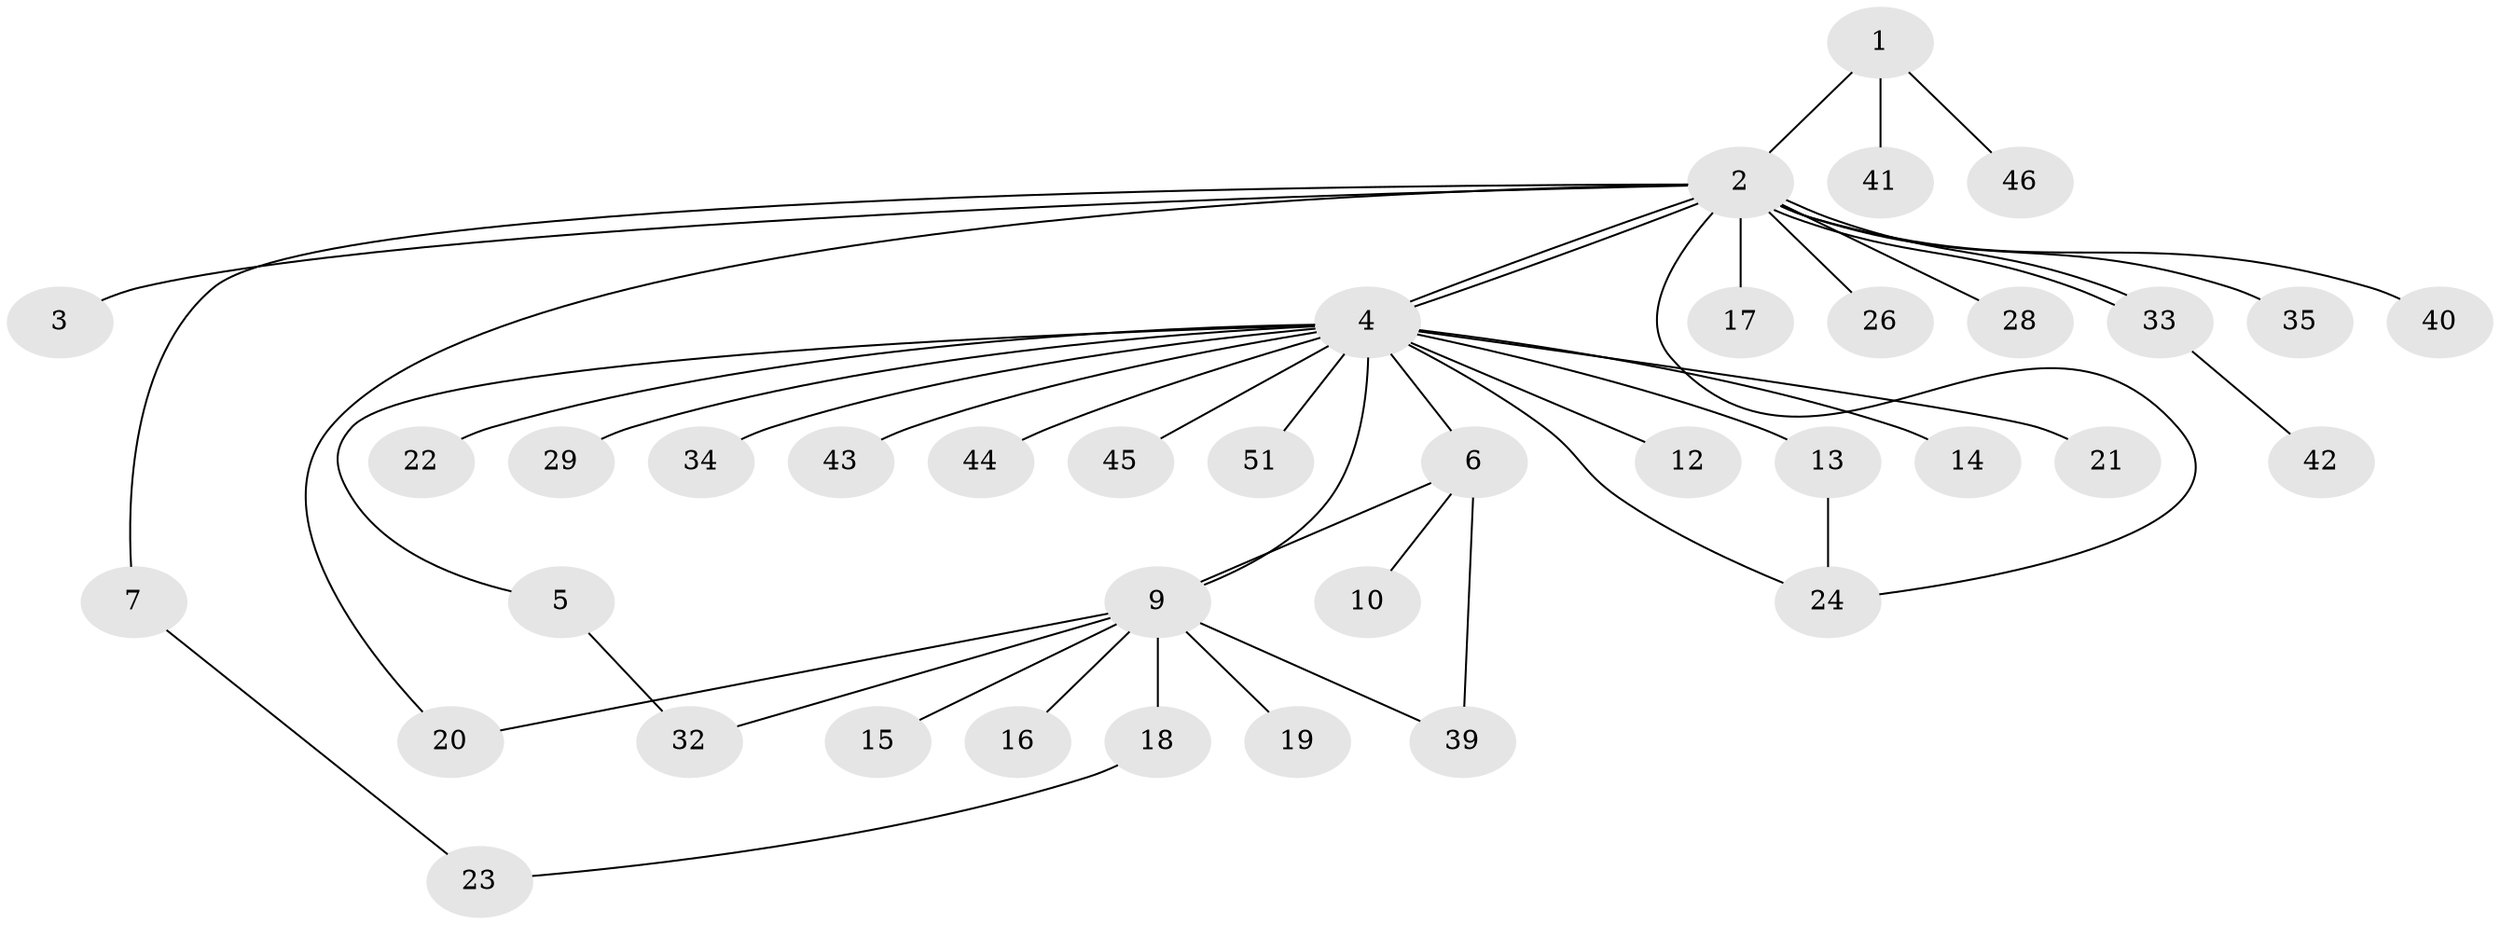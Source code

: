 // original degree distribution, {4: 0.0196078431372549, 15: 0.0196078431372549, 2: 0.23529411764705882, 18: 0.0196078431372549, 3: 0.0784313725490196, 5: 0.0196078431372549, 1: 0.5882352941176471, 10: 0.0196078431372549}
// Generated by graph-tools (version 1.1) at 2025/11/02/27/25 16:11:11]
// undirected, 38 vertices, 46 edges
graph export_dot {
graph [start="1"]
  node [color=gray90,style=filled];
  1 [super="+49"];
  2 [super="+36"];
  3 [super="+8"];
  4 [super="+37"];
  5 [super="+11"];
  6 [super="+27"];
  7;
  9 [super="+30"];
  10;
  12;
  13;
  14;
  15;
  16;
  17;
  18;
  19;
  20 [super="+25"];
  21 [super="+47"];
  22;
  23 [super="+31"];
  24;
  26;
  28 [super="+38"];
  29;
  32 [super="+50"];
  33;
  34;
  35;
  39;
  40;
  41 [super="+48"];
  42;
  43;
  44;
  45;
  46;
  51;
  1 -- 2;
  1 -- 41;
  1 -- 46;
  2 -- 3;
  2 -- 4;
  2 -- 4;
  2 -- 7;
  2 -- 17;
  2 -- 24;
  2 -- 26;
  2 -- 28;
  2 -- 33;
  2 -- 33;
  2 -- 35;
  2 -- 40;
  2 -- 20;
  4 -- 5;
  4 -- 6;
  4 -- 9;
  4 -- 12;
  4 -- 13;
  4 -- 14;
  4 -- 21;
  4 -- 22;
  4 -- 24;
  4 -- 29;
  4 -- 34;
  4 -- 43;
  4 -- 44;
  4 -- 45;
  4 -- 51;
  5 -- 32;
  6 -- 9;
  6 -- 10;
  6 -- 39;
  7 -- 23;
  9 -- 15;
  9 -- 16;
  9 -- 18;
  9 -- 19;
  9 -- 20;
  9 -- 32;
  9 -- 39;
  13 -- 24;
  18 -- 23;
  33 -- 42;
}
